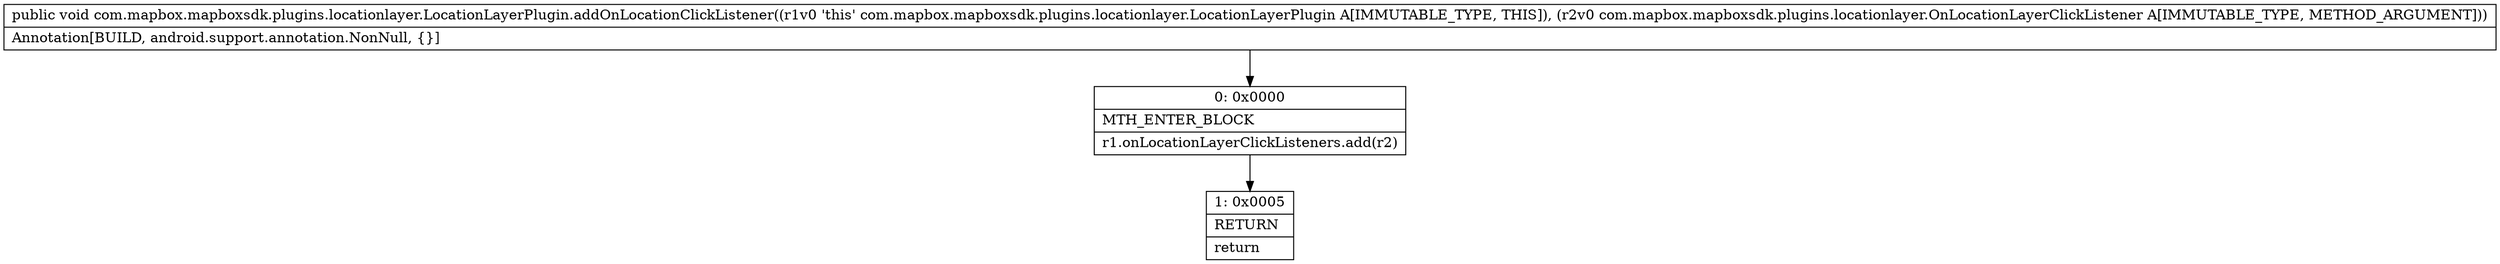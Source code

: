 digraph "CFG forcom.mapbox.mapboxsdk.plugins.locationlayer.LocationLayerPlugin.addOnLocationClickListener(Lcom\/mapbox\/mapboxsdk\/plugins\/locationlayer\/OnLocationLayerClickListener;)V" {
Node_0 [shape=record,label="{0\:\ 0x0000|MTH_ENTER_BLOCK\l|r1.onLocationLayerClickListeners.add(r2)\l}"];
Node_1 [shape=record,label="{1\:\ 0x0005|RETURN\l|return\l}"];
MethodNode[shape=record,label="{public void com.mapbox.mapboxsdk.plugins.locationlayer.LocationLayerPlugin.addOnLocationClickListener((r1v0 'this' com.mapbox.mapboxsdk.plugins.locationlayer.LocationLayerPlugin A[IMMUTABLE_TYPE, THIS]), (r2v0 com.mapbox.mapboxsdk.plugins.locationlayer.OnLocationLayerClickListener A[IMMUTABLE_TYPE, METHOD_ARGUMENT]))  | Annotation[BUILD, android.support.annotation.NonNull, \{\}]\l}"];
MethodNode -> Node_0;
Node_0 -> Node_1;
}

